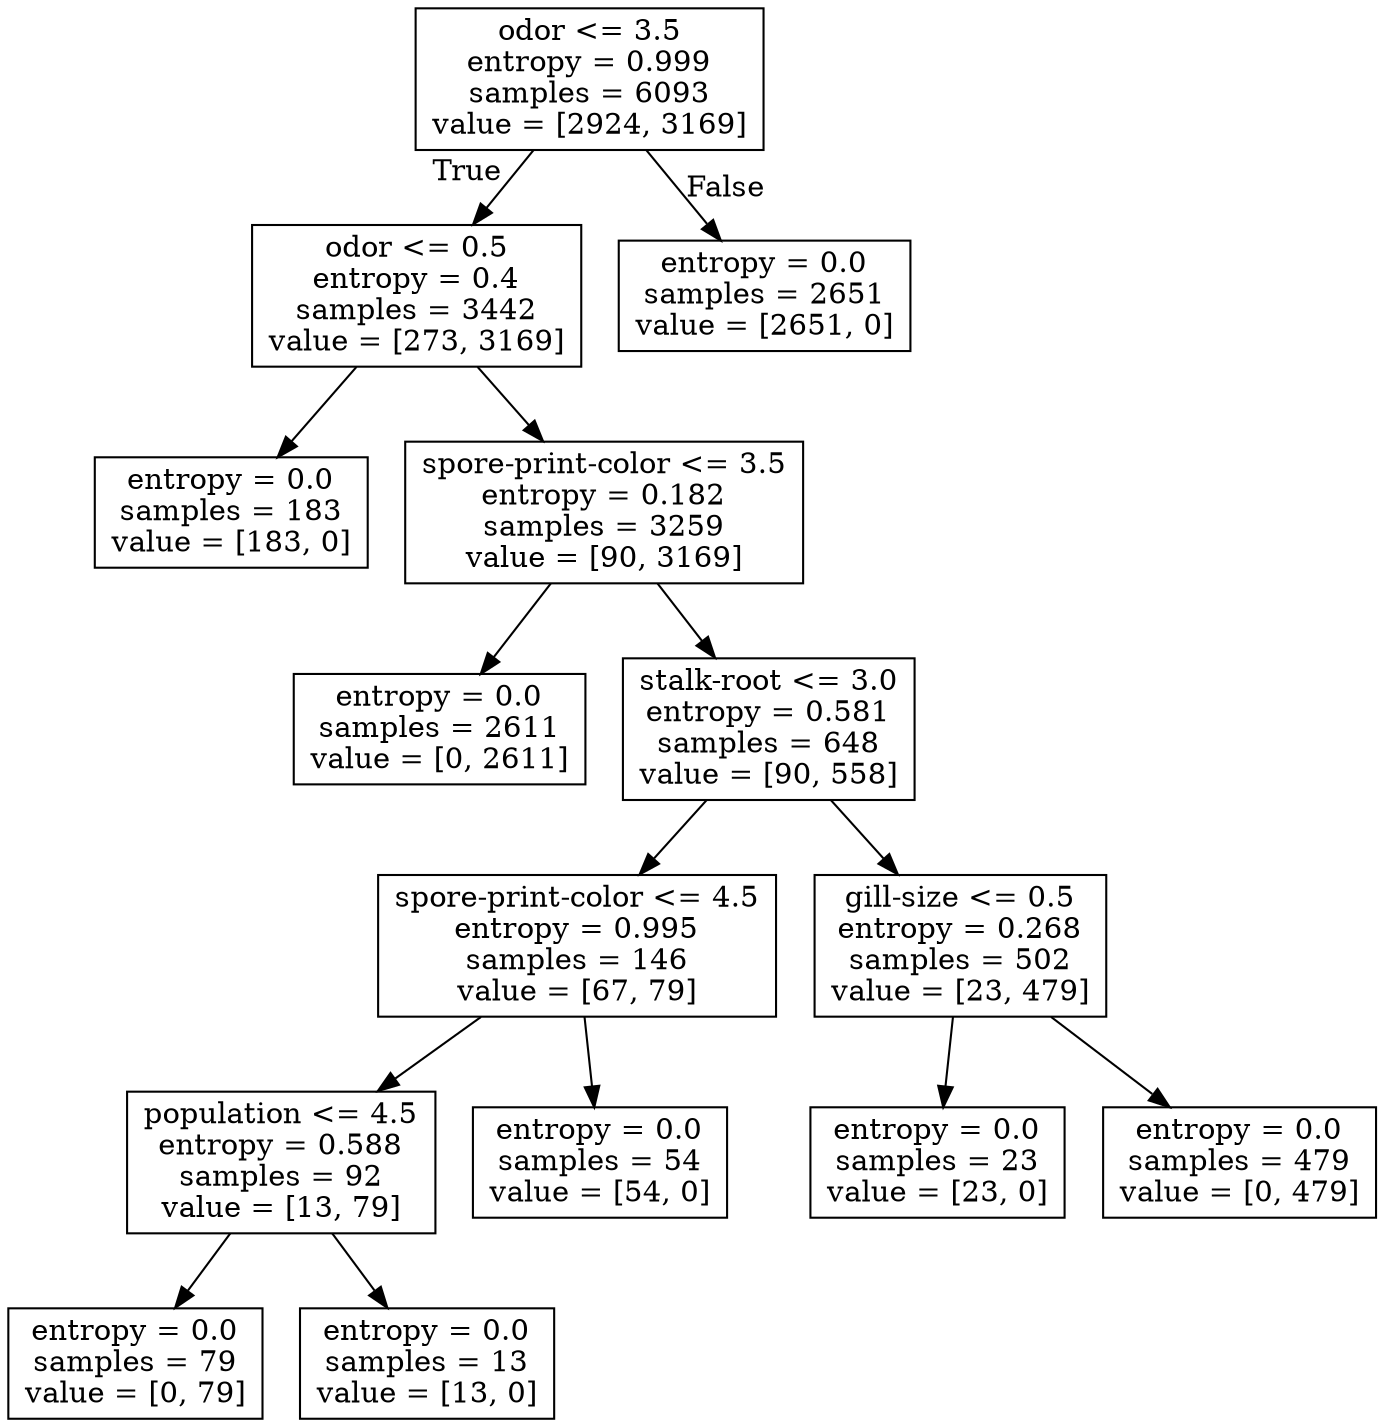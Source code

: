 digraph Tree {
node [shape=box] ;
0 [label="odor <= 3.5\nentropy = 0.999\nsamples = 6093\nvalue = [2924, 3169]"] ;
1 [label="odor <= 0.5\nentropy = 0.4\nsamples = 3442\nvalue = [273, 3169]"] ;
0 -> 1 [labeldistance=2.5, labelangle=45, headlabel="True"] ;
2 [label="entropy = 0.0\nsamples = 183\nvalue = [183, 0]"] ;
1 -> 2 ;
3 [label="spore-print-color <= 3.5\nentropy = 0.182\nsamples = 3259\nvalue = [90, 3169]"] ;
1 -> 3 ;
4 [label="entropy = 0.0\nsamples = 2611\nvalue = [0, 2611]"] ;
3 -> 4 ;
5 [label="stalk-root <= 3.0\nentropy = 0.581\nsamples = 648\nvalue = [90, 558]"] ;
3 -> 5 ;
6 [label="spore-print-color <= 4.5\nentropy = 0.995\nsamples = 146\nvalue = [67, 79]"] ;
5 -> 6 ;
7 [label="population <= 4.5\nentropy = 0.588\nsamples = 92\nvalue = [13, 79]"] ;
6 -> 7 ;
8 [label="entropy = 0.0\nsamples = 79\nvalue = [0, 79]"] ;
7 -> 8 ;
9 [label="entropy = 0.0\nsamples = 13\nvalue = [13, 0]"] ;
7 -> 9 ;
10 [label="entropy = 0.0\nsamples = 54\nvalue = [54, 0]"] ;
6 -> 10 ;
11 [label="gill-size <= 0.5\nentropy = 0.268\nsamples = 502\nvalue = [23, 479]"] ;
5 -> 11 ;
12 [label="entropy = 0.0\nsamples = 23\nvalue = [23, 0]"] ;
11 -> 12 ;
13 [label="entropy = 0.0\nsamples = 479\nvalue = [0, 479]"] ;
11 -> 13 ;
14 [label="entropy = 0.0\nsamples = 2651\nvalue = [2651, 0]"] ;
0 -> 14 [labeldistance=2.5, labelangle=-45, headlabel="False"] ;
}